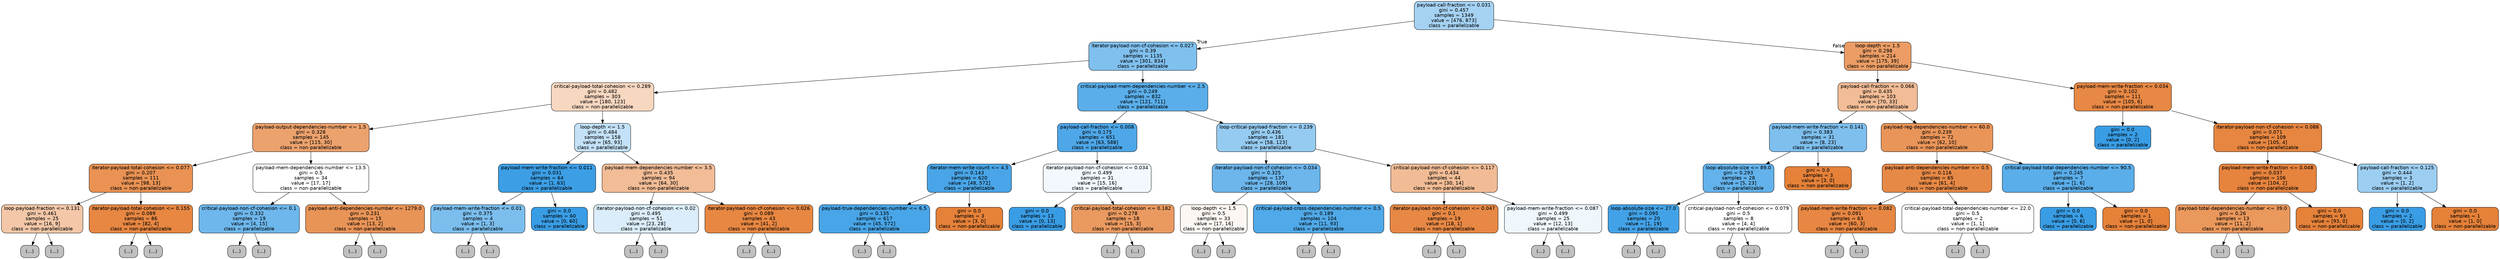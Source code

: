 digraph Tree {
node [shape=box, style="filled, rounded", color="black", fontname=helvetica] ;
edge [fontname=helvetica] ;
0 [label="payload-call-fraction <= 0.031\ngini = 0.457\nsamples = 1349\nvalue = [476, 873]\nclass = parallelizable", fillcolor="#399de574"] ;
1 [label="iterator-payload-non-cf-cohesion <= 0.027\ngini = 0.39\nsamples = 1135\nvalue = [301, 834]\nclass = parallelizable", fillcolor="#399de5a3"] ;
0 -> 1 [labeldistance=2.5, labelangle=45, headlabel="True"] ;
2 [label="critical-payload-total-cohesion <= 0.289\ngini = 0.482\nsamples = 303\nvalue = [180, 123]\nclass = non-parallelizable", fillcolor="#e5813951"] ;
1 -> 2 ;
3 [label="payload-output-dependencies-number <= 1.5\ngini = 0.328\nsamples = 145\nvalue = [115, 30]\nclass = non-parallelizable", fillcolor="#e58139bc"] ;
2 -> 3 ;
4 [label="iterator-payload-total-cohesion <= 0.077\ngini = 0.207\nsamples = 111\nvalue = [98, 13]\nclass = non-parallelizable", fillcolor="#e58139dd"] ;
3 -> 4 ;
5 [label="loop-payload-fraction <= 0.131\ngini = 0.461\nsamples = 25\nvalue = [16, 9]\nclass = non-parallelizable", fillcolor="#e5813970"] ;
4 -> 5 ;
6 [label="(...)", fillcolor="#C0C0C0"] ;
5 -> 6 ;
13 [label="(...)", fillcolor="#C0C0C0"] ;
5 -> 13 ;
18 [label="iterator-payload-total-cohesion <= 0.155\ngini = 0.089\nsamples = 86\nvalue = [82, 4]\nclass = non-parallelizable", fillcolor="#e58139f3"] ;
4 -> 18 ;
19 [label="(...)", fillcolor="#C0C0C0"] ;
18 -> 19 ;
24 [label="(...)", fillcolor="#C0C0C0"] ;
18 -> 24 ;
29 [label="payload-mem-dependencies-number <= 13.5\ngini = 0.5\nsamples = 34\nvalue = [17, 17]\nclass = non-parallelizable", fillcolor="#e5813900"] ;
3 -> 29 ;
30 [label="critical-payload-non-cf-cohesion <= 0.1\ngini = 0.332\nsamples = 19\nvalue = [4, 15]\nclass = parallelizable", fillcolor="#399de5bb"] ;
29 -> 30 ;
31 [label="(...)", fillcolor="#C0C0C0"] ;
30 -> 31 ;
34 [label="(...)", fillcolor="#C0C0C0"] ;
30 -> 34 ;
37 [label="payload-anti-dependencies-number <= 1279.0\ngini = 0.231\nsamples = 15\nvalue = [13, 2]\nclass = non-parallelizable", fillcolor="#e58139d8"] ;
29 -> 37 ;
38 [label="(...)", fillcolor="#C0C0C0"] ;
37 -> 38 ;
41 [label="(...)", fillcolor="#C0C0C0"] ;
37 -> 41 ;
42 [label="loop-depth <= 1.5\ngini = 0.484\nsamples = 158\nvalue = [65, 93]\nclass = parallelizable", fillcolor="#399de54d"] ;
2 -> 42 ;
43 [label="payload-mem-write-fraction <= 0.011\ngini = 0.031\nsamples = 64\nvalue = [1, 63]\nclass = parallelizable", fillcolor="#399de5fb"] ;
42 -> 43 ;
44 [label="payload-mem-write-fraction <= 0.01\ngini = 0.375\nsamples = 4\nvalue = [1, 3]\nclass = parallelizable", fillcolor="#399de5aa"] ;
43 -> 44 ;
45 [label="(...)", fillcolor="#C0C0C0"] ;
44 -> 45 ;
46 [label="(...)", fillcolor="#C0C0C0"] ;
44 -> 46 ;
47 [label="gini = 0.0\nsamples = 60\nvalue = [0, 60]\nclass = parallelizable", fillcolor="#399de5ff"] ;
43 -> 47 ;
48 [label="payload-mem-dependencies-number <= 3.5\ngini = 0.435\nsamples = 94\nvalue = [64, 30]\nclass = non-parallelizable", fillcolor="#e5813987"] ;
42 -> 48 ;
49 [label="iterator-payload-non-cf-cohesion <= 0.02\ngini = 0.495\nsamples = 51\nvalue = [23, 28]\nclass = parallelizable", fillcolor="#399de52e"] ;
48 -> 49 ;
50 [label="(...)", fillcolor="#C0C0C0"] ;
49 -> 50 ;
59 [label="(...)", fillcolor="#C0C0C0"] ;
49 -> 59 ;
70 [label="iterator-payload-non-cf-cohesion <= 0.026\ngini = 0.089\nsamples = 43\nvalue = [41, 2]\nclass = non-parallelizable", fillcolor="#e58139f3"] ;
48 -> 70 ;
71 [label="(...)", fillcolor="#C0C0C0"] ;
70 -> 71 ;
76 [label="(...)", fillcolor="#C0C0C0"] ;
70 -> 76 ;
77 [label="critical-payload-mem-dependencies-number <= 2.5\ngini = 0.249\nsamples = 832\nvalue = [121, 711]\nclass = parallelizable", fillcolor="#399de5d4"] ;
1 -> 77 ;
78 [label="payload-call-fraction <= 0.008\ngini = 0.175\nsamples = 651\nvalue = [63, 588]\nclass = parallelizable", fillcolor="#399de5e4"] ;
77 -> 78 ;
79 [label="iterator-mem-write-count <= 4.5\ngini = 0.143\nsamples = 620\nvalue = [48, 572]\nclass = parallelizable", fillcolor="#399de5ea"] ;
78 -> 79 ;
80 [label="payload-true-dependencies-number <= 6.5\ngini = 0.135\nsamples = 617\nvalue = [45, 572]\nclass = parallelizable", fillcolor="#399de5eb"] ;
79 -> 80 ;
81 [label="(...)", fillcolor="#C0C0C0"] ;
80 -> 81 ;
98 [label="(...)", fillcolor="#C0C0C0"] ;
80 -> 98 ;
177 [label="gini = 0.0\nsamples = 3\nvalue = [3, 0]\nclass = non-parallelizable", fillcolor="#e58139ff"] ;
79 -> 177 ;
178 [label="iterator-payload-non-cf-cohesion <= 0.034\ngini = 0.499\nsamples = 31\nvalue = [15, 16]\nclass = parallelizable", fillcolor="#399de510"] ;
78 -> 178 ;
179 [label="gini = 0.0\nsamples = 13\nvalue = [0, 13]\nclass = parallelizable", fillcolor="#399de5ff"] ;
178 -> 179 ;
180 [label="critical-payload-total-cohesion <= 0.182\ngini = 0.278\nsamples = 18\nvalue = [15, 3]\nclass = non-parallelizable", fillcolor="#e58139cc"] ;
178 -> 180 ;
181 [label="(...)", fillcolor="#C0C0C0"] ;
180 -> 181 ;
182 [label="(...)", fillcolor="#C0C0C0"] ;
180 -> 182 ;
185 [label="loop-critical-payload-fraction <= 0.239\ngini = 0.436\nsamples = 181\nvalue = [58, 123]\nclass = parallelizable", fillcolor="#399de587"] ;
77 -> 185 ;
186 [label="iterator-payload-non-cf-cohesion <= 0.034\ngini = 0.325\nsamples = 137\nvalue = [28, 109]\nclass = parallelizable", fillcolor="#399de5bd"] ;
185 -> 186 ;
187 [label="loop-depth <= 1.5\ngini = 0.5\nsamples = 33\nvalue = [17, 16]\nclass = non-parallelizable", fillcolor="#e581390f"] ;
186 -> 187 ;
188 [label="(...)", fillcolor="#C0C0C0"] ;
187 -> 188 ;
191 [label="(...)", fillcolor="#C0C0C0"] ;
187 -> 191 ;
200 [label="critical-payload-cross-dependencies-number <= 0.5\ngini = 0.189\nsamples = 104\nvalue = [11, 93]\nclass = parallelizable", fillcolor="#399de5e1"] ;
186 -> 200 ;
201 [label="(...)", fillcolor="#C0C0C0"] ;
200 -> 201 ;
214 [label="(...)", fillcolor="#C0C0C0"] ;
200 -> 214 ;
217 [label="critical-payload-non-cf-cohesion <= 0.117\ngini = 0.434\nsamples = 44\nvalue = [30, 14]\nclass = non-parallelizable", fillcolor="#e5813988"] ;
185 -> 217 ;
218 [label="iterator-payload-non-cf-cohesion <= 0.047\ngini = 0.1\nsamples = 19\nvalue = [18, 1]\nclass = non-parallelizable", fillcolor="#e58139f1"] ;
217 -> 218 ;
219 [label="(...)", fillcolor="#C0C0C0"] ;
218 -> 219 ;
220 [label="(...)", fillcolor="#C0C0C0"] ;
218 -> 220 ;
223 [label="payload-mem-write-fraction <= 0.087\ngini = 0.499\nsamples = 25\nvalue = [12, 13]\nclass = parallelizable", fillcolor="#399de514"] ;
217 -> 223 ;
224 [label="(...)", fillcolor="#C0C0C0"] ;
223 -> 224 ;
237 [label="(...)", fillcolor="#C0C0C0"] ;
223 -> 237 ;
238 [label="loop-depth <= 1.5\ngini = 0.298\nsamples = 214\nvalue = [175, 39]\nclass = non-parallelizable", fillcolor="#e58139c6"] ;
0 -> 238 [labeldistance=2.5, labelangle=-45, headlabel="False"] ;
239 [label="payload-call-fraction <= 0.066\ngini = 0.435\nsamples = 103\nvalue = [70, 33]\nclass = non-parallelizable", fillcolor="#e5813987"] ;
238 -> 239 ;
240 [label="payload-mem-write-fraction <= 0.141\ngini = 0.383\nsamples = 31\nvalue = [8, 23]\nclass = parallelizable", fillcolor="#399de5a6"] ;
239 -> 240 ;
241 [label="loop-absolute-size <= 89.0\ngini = 0.293\nsamples = 28\nvalue = [5, 23]\nclass = parallelizable", fillcolor="#399de5c8"] ;
240 -> 241 ;
242 [label="loop-absolute-size <= 27.0\ngini = 0.095\nsamples = 20\nvalue = [1, 19]\nclass = parallelizable", fillcolor="#399de5f2"] ;
241 -> 242 ;
243 [label="(...)", fillcolor="#C0C0C0"] ;
242 -> 243 ;
246 [label="(...)", fillcolor="#C0C0C0"] ;
242 -> 246 ;
247 [label="critical-payload-non-cf-cohesion <= 0.079\ngini = 0.5\nsamples = 8\nvalue = [4, 4]\nclass = non-parallelizable", fillcolor="#e5813900"] ;
241 -> 247 ;
248 [label="(...)", fillcolor="#C0C0C0"] ;
247 -> 248 ;
249 [label="(...)", fillcolor="#C0C0C0"] ;
247 -> 249 ;
250 [label="gini = 0.0\nsamples = 3\nvalue = [3, 0]\nclass = non-parallelizable", fillcolor="#e58139ff"] ;
240 -> 250 ;
251 [label="payload-reg-dependencies-number <= 60.0\ngini = 0.239\nsamples = 72\nvalue = [62, 10]\nclass = non-parallelizable", fillcolor="#e58139d6"] ;
239 -> 251 ;
252 [label="payload-anti-dependencies-number <= 0.5\ngini = 0.116\nsamples = 65\nvalue = [61, 4]\nclass = non-parallelizable", fillcolor="#e58139ee"] ;
251 -> 252 ;
253 [label="payload-mem-write-fraction <= 0.082\ngini = 0.091\nsamples = 63\nvalue = [60, 3]\nclass = non-parallelizable", fillcolor="#e58139f2"] ;
252 -> 253 ;
254 [label="(...)", fillcolor="#C0C0C0"] ;
253 -> 254 ;
257 [label="(...)", fillcolor="#C0C0C0"] ;
253 -> 257 ;
266 [label="critical-payload-total-dependencies-number <= 22.0\ngini = 0.5\nsamples = 2\nvalue = [1, 1]\nclass = non-parallelizable", fillcolor="#e5813900"] ;
252 -> 266 ;
267 [label="(...)", fillcolor="#C0C0C0"] ;
266 -> 267 ;
268 [label="(...)", fillcolor="#C0C0C0"] ;
266 -> 268 ;
269 [label="critical-payload-total-dependencies-number <= 90.5\ngini = 0.245\nsamples = 7\nvalue = [1, 6]\nclass = parallelizable", fillcolor="#399de5d4"] ;
251 -> 269 ;
270 [label="gini = 0.0\nsamples = 6\nvalue = [0, 6]\nclass = parallelizable", fillcolor="#399de5ff"] ;
269 -> 270 ;
271 [label="gini = 0.0\nsamples = 1\nvalue = [1, 0]\nclass = non-parallelizable", fillcolor="#e58139ff"] ;
269 -> 271 ;
272 [label="payload-mem-write-fraction <= 0.034\ngini = 0.102\nsamples = 111\nvalue = [105, 6]\nclass = non-parallelizable", fillcolor="#e58139f0"] ;
238 -> 272 ;
273 [label="gini = 0.0\nsamples = 2\nvalue = [0, 2]\nclass = parallelizable", fillcolor="#399de5ff"] ;
272 -> 273 ;
274 [label="iterator-payload-non-cf-cohesion <= 0.088\ngini = 0.071\nsamples = 109\nvalue = [105, 4]\nclass = non-parallelizable", fillcolor="#e58139f5"] ;
272 -> 274 ;
275 [label="payload-mem-write-fraction <= 0.048\ngini = 0.037\nsamples = 106\nvalue = [104, 2]\nclass = non-parallelizable", fillcolor="#e58139fa"] ;
274 -> 275 ;
276 [label="payload-total-dependencies-number <= 39.0\ngini = 0.26\nsamples = 13\nvalue = [11, 2]\nclass = non-parallelizable", fillcolor="#e58139d1"] ;
275 -> 276 ;
277 [label="(...)", fillcolor="#C0C0C0"] ;
276 -> 277 ;
278 [label="(...)", fillcolor="#C0C0C0"] ;
276 -> 278 ;
279 [label="gini = 0.0\nsamples = 93\nvalue = [93, 0]\nclass = non-parallelizable", fillcolor="#e58139ff"] ;
275 -> 279 ;
280 [label="payload-call-fraction <= 0.125\ngini = 0.444\nsamples = 3\nvalue = [1, 2]\nclass = parallelizable", fillcolor="#399de57f"] ;
274 -> 280 ;
281 [label="gini = 0.0\nsamples = 2\nvalue = [0, 2]\nclass = parallelizable", fillcolor="#399de5ff"] ;
280 -> 281 ;
282 [label="gini = 0.0\nsamples = 1\nvalue = [1, 0]\nclass = non-parallelizable", fillcolor="#e58139ff"] ;
280 -> 282 ;
}
